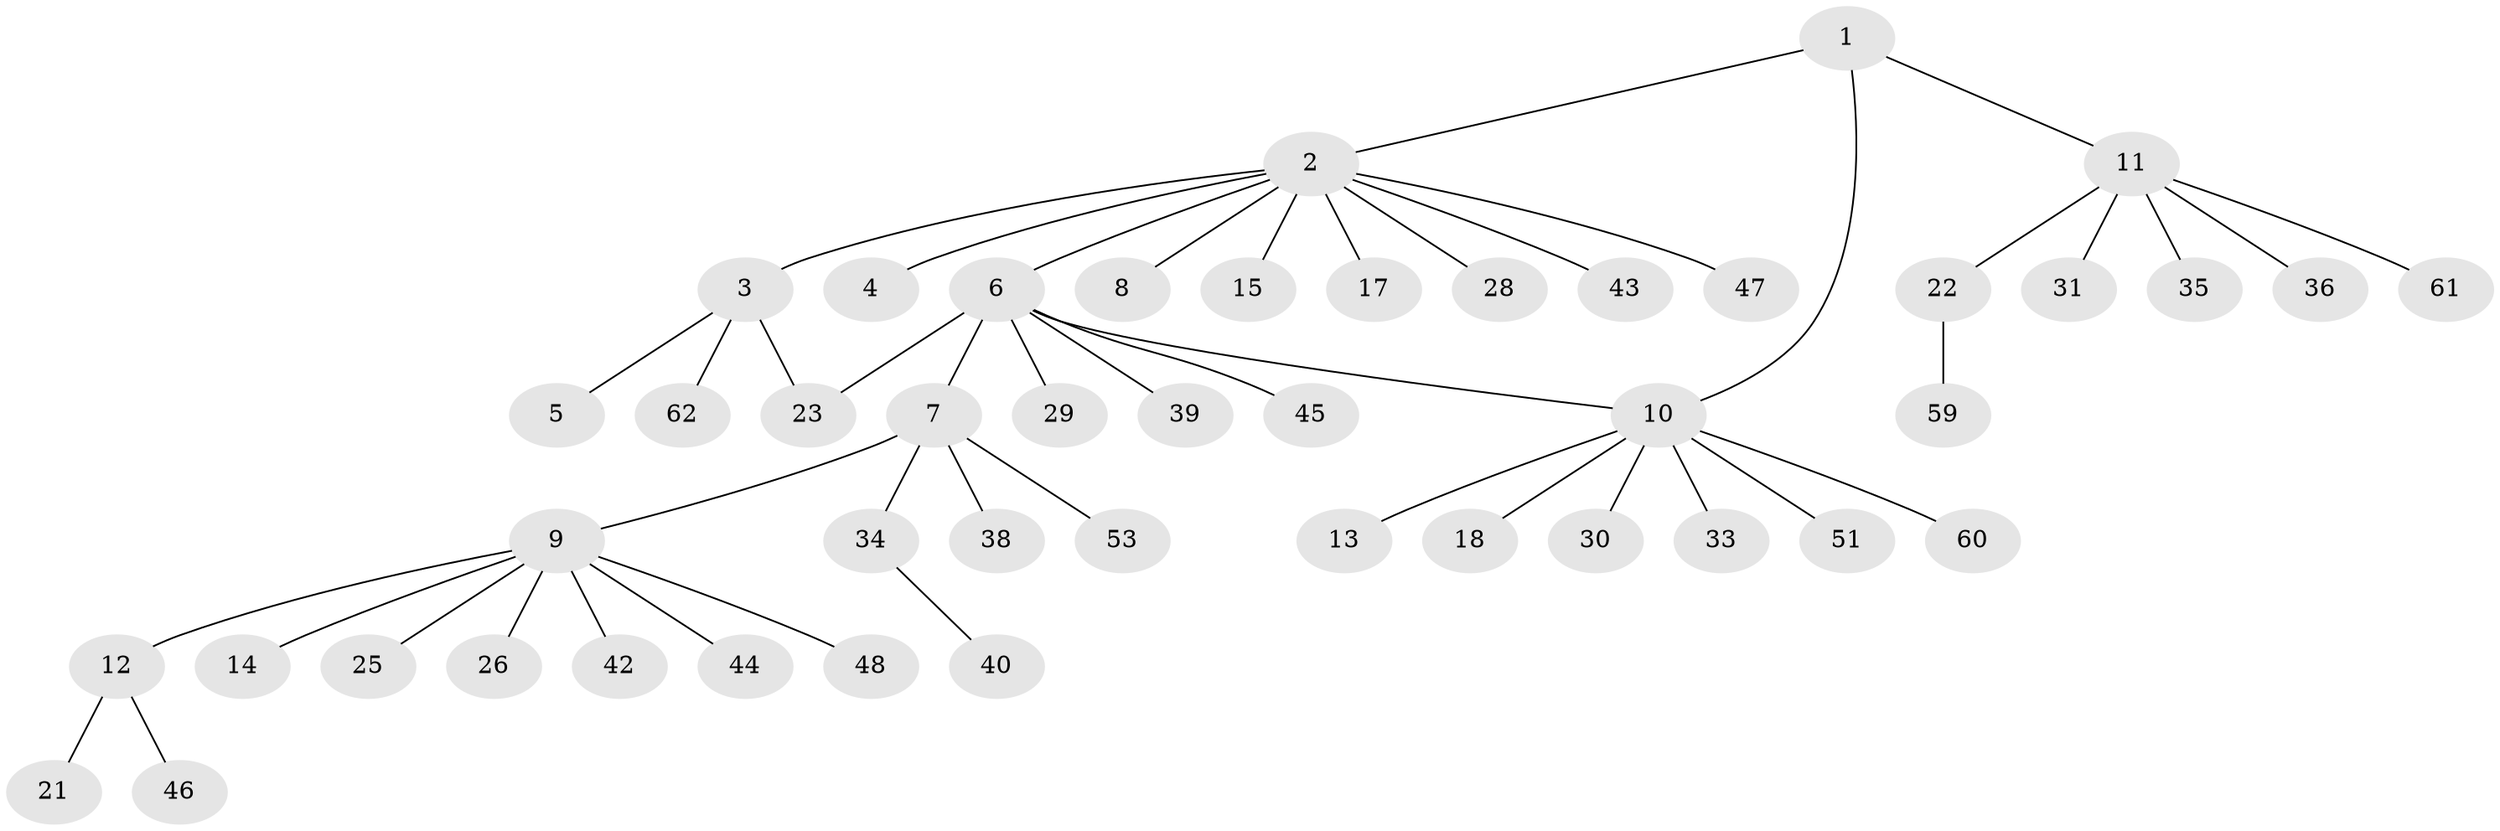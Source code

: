 // original degree distribution, {4: 0.031746031746031744, 11: 0.015873015873015872, 5: 0.015873015873015872, 2: 0.19047619047619047, 1: 0.6349206349206349, 6: 0.047619047619047616, 9: 0.015873015873015872, 7: 0.015873015873015872, 3: 0.031746031746031744}
// Generated by graph-tools (version 1.1) at 2025/11/02/27/25 16:11:12]
// undirected, 46 vertices, 47 edges
graph export_dot {
graph [start="1"]
  node [color=gray90,style=filled];
  1 [super="+37"];
  2 [super="+57"];
  3 [super="+49"];
  4 [super="+63"];
  5;
  6 [super="+27"];
  7 [super="+54"];
  8 [super="+19"];
  9 [super="+55"];
  10 [super="+16"];
  11 [super="+20"];
  12 [super="+50"];
  13;
  14;
  15;
  17 [super="+41"];
  18;
  21;
  22 [super="+32"];
  23 [super="+24"];
  25;
  26;
  28 [super="+58"];
  29 [super="+56"];
  30;
  31;
  33;
  34;
  35;
  36;
  38;
  39;
  40 [super="+52"];
  42;
  43;
  44;
  45;
  46;
  47;
  48;
  51;
  53;
  59;
  60;
  61;
  62;
  1 -- 2;
  1 -- 10;
  1 -- 11;
  2 -- 3;
  2 -- 4;
  2 -- 6;
  2 -- 8;
  2 -- 15;
  2 -- 17;
  2 -- 28;
  2 -- 43;
  2 -- 47;
  3 -- 5;
  3 -- 62;
  3 -- 23;
  6 -- 7;
  6 -- 23;
  6 -- 29;
  6 -- 10;
  6 -- 45;
  6 -- 39;
  7 -- 9;
  7 -- 34;
  7 -- 38;
  7 -- 53;
  9 -- 12;
  9 -- 14;
  9 -- 25;
  9 -- 26;
  9 -- 42;
  9 -- 44;
  9 -- 48;
  10 -- 13;
  10 -- 18;
  10 -- 33;
  10 -- 51;
  10 -- 60;
  10 -- 30;
  11 -- 22;
  11 -- 31;
  11 -- 35;
  11 -- 61;
  11 -- 36;
  12 -- 21;
  12 -- 46;
  22 -- 59;
  34 -- 40;
}
